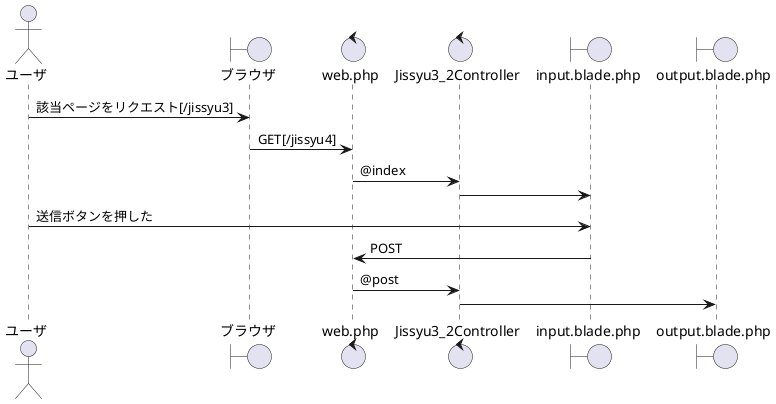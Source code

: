 @startuml 履歴
    actor ユーザ
    boundary ブラウザ
    control web.php
    control Jissyu3_2Controller
    boundary input.blade.php
    boundary output.blade.php
        ユーザ -> ブラウザ :該当ページをリクエスト[/jissyu3]
        ブラウザ -> web.php :GET[/jissyu4]
        web.php -> Jissyu3_2Controller :@index
        Jissyu3_2Controller -> input.blade.php
        ユーザ ->input.blade.php :送信ボタンを押した
        web.php <- input.blade.php :POST
        web.php -> Jissyu3_2Controller :@post
        Jissyu3_2Controller -> output.blade.php
@enduml

/'alt + D でUML実行'/
